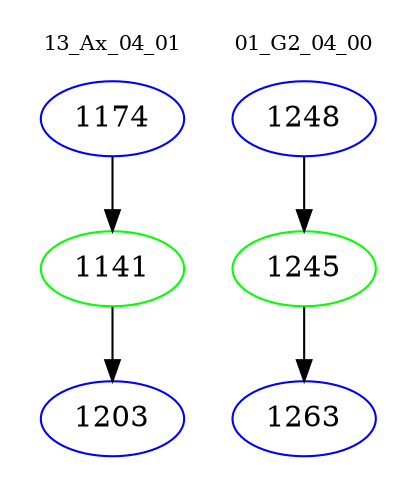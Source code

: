 digraph{
subgraph cluster_0 {
color = white
label = "13_Ax_04_01";
fontsize=10;
T0_1174 [label="1174", color="blue"]
T0_1174 -> T0_1141 [color="black"]
T0_1141 [label="1141", color="green"]
T0_1141 -> T0_1203 [color="black"]
T0_1203 [label="1203", color="blue"]
}
subgraph cluster_1 {
color = white
label = "01_G2_04_00";
fontsize=10;
T1_1248 [label="1248", color="blue"]
T1_1248 -> T1_1245 [color="black"]
T1_1245 [label="1245", color="green"]
T1_1245 -> T1_1263 [color="black"]
T1_1263 [label="1263", color="blue"]
}
}

